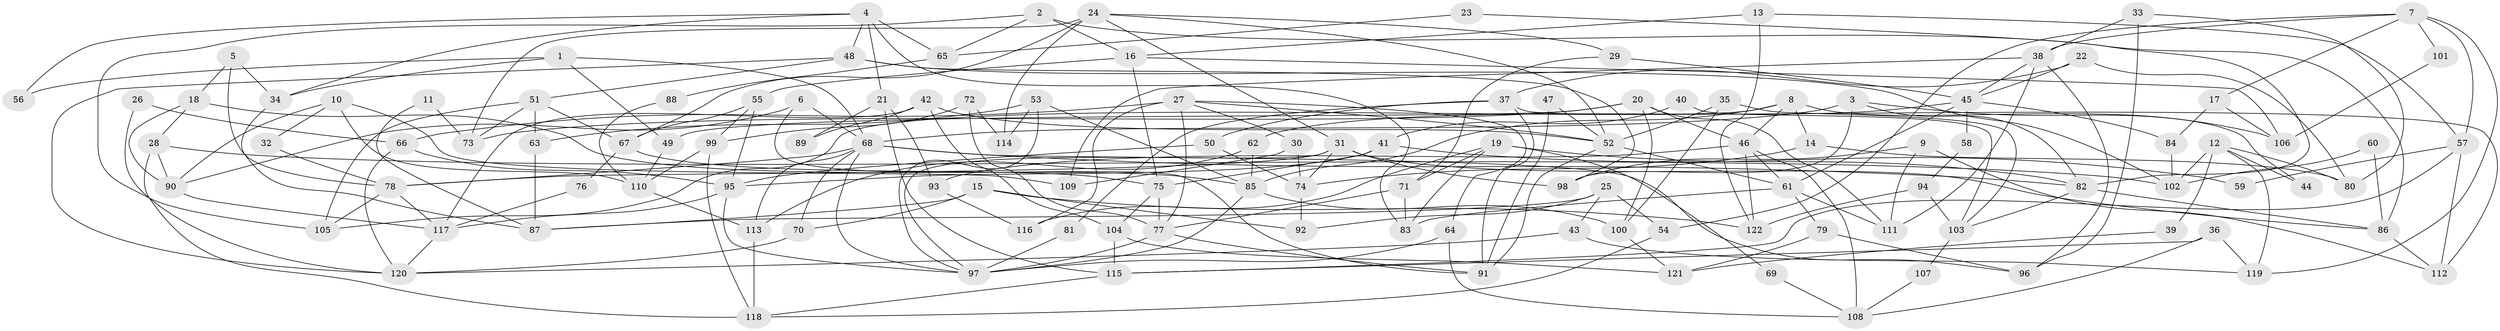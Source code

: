 // coarse degree distribution, {4: 0.17105263157894737, 7: 0.14473684210526316, 8: 0.07894736842105263, 3: 0.15789473684210525, 10: 0.02631578947368421, 6: 0.07894736842105263, 5: 0.18421052631578946, 2: 0.11842105263157894, 9: 0.02631578947368421, 11: 0.013157894736842105}
// Generated by graph-tools (version 1.1) at 2025/41/03/06/25 10:41:58]
// undirected, 122 vertices, 244 edges
graph export_dot {
graph [start="1"]
  node [color=gray90,style=filled];
  1;
  2;
  3;
  4;
  5;
  6;
  7;
  8;
  9;
  10;
  11;
  12;
  13;
  14;
  15;
  16;
  17;
  18;
  19;
  20;
  21;
  22;
  23;
  24;
  25;
  26;
  27;
  28;
  29;
  30;
  31;
  32;
  33;
  34;
  35;
  36;
  37;
  38;
  39;
  40;
  41;
  42;
  43;
  44;
  45;
  46;
  47;
  48;
  49;
  50;
  51;
  52;
  53;
  54;
  55;
  56;
  57;
  58;
  59;
  60;
  61;
  62;
  63;
  64;
  65;
  66;
  67;
  68;
  69;
  70;
  71;
  72;
  73;
  74;
  75;
  76;
  77;
  78;
  79;
  80;
  81;
  82;
  83;
  84;
  85;
  86;
  87;
  88;
  89;
  90;
  91;
  92;
  93;
  94;
  95;
  96;
  97;
  98;
  99;
  100;
  101;
  102;
  103;
  104;
  105;
  106;
  107;
  108;
  109;
  110;
  111;
  112;
  113;
  114;
  115;
  116;
  117;
  118;
  119;
  120;
  121;
  122;
  1 -- 68;
  1 -- 34;
  1 -- 49;
  1 -- 56;
  2 -- 105;
  2 -- 16;
  2 -- 65;
  2 -- 86;
  3 -- 82;
  3 -- 68;
  3 -- 98;
  3 -- 106;
  4 -- 34;
  4 -- 83;
  4 -- 21;
  4 -- 48;
  4 -- 56;
  4 -- 65;
  5 -- 18;
  5 -- 78;
  5 -- 34;
  6 -- 68;
  6 -- 91;
  6 -- 90;
  7 -- 38;
  7 -- 119;
  7 -- 17;
  7 -- 54;
  7 -- 57;
  7 -- 101;
  8 -- 46;
  8 -- 105;
  8 -- 14;
  8 -- 44;
  8 -- 85;
  9 -- 98;
  9 -- 112;
  9 -- 111;
  10 -- 90;
  10 -- 109;
  10 -- 32;
  10 -- 110;
  11 -- 73;
  11 -- 87;
  12 -- 102;
  12 -- 80;
  12 -- 39;
  12 -- 44;
  12 -- 119;
  13 -- 57;
  13 -- 16;
  13 -- 122;
  14 -- 74;
  14 -- 80;
  15 -- 70;
  15 -- 122;
  15 -- 87;
  15 -- 92;
  16 -- 75;
  16 -- 55;
  16 -- 106;
  17 -- 106;
  17 -- 84;
  18 -- 85;
  18 -- 90;
  18 -- 28;
  19 -- 116;
  19 -- 71;
  19 -- 69;
  19 -- 82;
  19 -- 83;
  20 -- 100;
  20 -- 49;
  20 -- 46;
  20 -- 73;
  20 -- 111;
  21 -- 115;
  21 -- 89;
  21 -- 93;
  22 -- 80;
  22 -- 45;
  22 -- 37;
  23 -- 65;
  23 -- 82;
  24 -- 31;
  24 -- 29;
  24 -- 52;
  24 -- 67;
  24 -- 73;
  24 -- 114;
  25 -- 43;
  25 -- 54;
  25 -- 87;
  25 -- 92;
  26 -- 66;
  26 -- 120;
  27 -- 66;
  27 -- 77;
  27 -- 30;
  27 -- 52;
  27 -- 64;
  27 -- 116;
  28 -- 102;
  28 -- 90;
  28 -- 118;
  29 -- 71;
  29 -- 45;
  30 -- 74;
  30 -- 109;
  31 -- 98;
  31 -- 97;
  31 -- 74;
  31 -- 78;
  31 -- 86;
  32 -- 78;
  33 -- 38;
  33 -- 96;
  33 -- 80;
  34 -- 87;
  35 -- 100;
  35 -- 52;
  35 -- 103;
  36 -- 108;
  36 -- 115;
  36 -- 119;
  37 -- 112;
  37 -- 50;
  37 -- 81;
  37 -- 91;
  38 -- 45;
  38 -- 111;
  38 -- 96;
  38 -- 109;
  39 -- 121;
  40 -- 103;
  40 -- 41;
  41 -- 95;
  41 -- 75;
  41 -- 59;
  42 -- 117;
  42 -- 52;
  42 -- 89;
  42 -- 104;
  43 -- 119;
  43 -- 120;
  45 -- 62;
  45 -- 61;
  45 -- 58;
  45 -- 84;
  46 -- 61;
  46 -- 93;
  46 -- 108;
  46 -- 122;
  47 -- 91;
  47 -- 52;
  48 -- 51;
  48 -- 98;
  48 -- 102;
  48 -- 120;
  49 -- 110;
  50 -- 74;
  50 -- 95;
  51 -- 73;
  51 -- 63;
  51 -- 67;
  51 -- 105;
  52 -- 61;
  52 -- 91;
  53 -- 85;
  53 -- 97;
  53 -- 63;
  53 -- 114;
  54 -- 118;
  55 -- 67;
  55 -- 95;
  55 -- 99;
  57 -- 115;
  57 -- 59;
  57 -- 112;
  58 -- 94;
  60 -- 102;
  60 -- 86;
  61 -- 111;
  61 -- 79;
  61 -- 83;
  62 -- 113;
  62 -- 85;
  63 -- 87;
  64 -- 97;
  64 -- 108;
  65 -- 88;
  66 -- 120;
  66 -- 95;
  67 -- 75;
  67 -- 76;
  68 -- 78;
  68 -- 82;
  68 -- 70;
  68 -- 96;
  68 -- 97;
  68 -- 113;
  69 -- 108;
  70 -- 120;
  71 -- 83;
  71 -- 77;
  72 -- 114;
  72 -- 99;
  72 -- 77;
  74 -- 92;
  75 -- 77;
  75 -- 104;
  76 -- 117;
  77 -- 91;
  77 -- 97;
  78 -- 117;
  78 -- 105;
  79 -- 96;
  79 -- 121;
  81 -- 97;
  82 -- 86;
  82 -- 103;
  84 -- 102;
  85 -- 97;
  85 -- 100;
  86 -- 112;
  88 -- 110;
  90 -- 117;
  93 -- 116;
  94 -- 103;
  94 -- 122;
  95 -- 97;
  95 -- 117;
  99 -- 110;
  99 -- 118;
  100 -- 121;
  101 -- 106;
  103 -- 107;
  104 -- 115;
  104 -- 121;
  107 -- 108;
  110 -- 113;
  113 -- 118;
  115 -- 118;
  117 -- 120;
}

